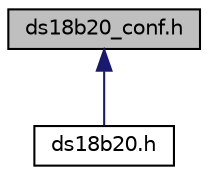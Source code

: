 digraph "ds18b20_conf.h"
{
  edge [fontname="Helvetica",fontsize="10",labelfontname="Helvetica",labelfontsize="10"];
  node [fontname="Helvetica",fontsize="10",shape=record];
  Node1 [label="ds18b20_conf.h",height=0.2,width=0.4,color="black", fillcolor="grey75", style="filled", fontcolor="black"];
  Node1 -> Node2 [dir="back",color="midnightblue",fontsize="10",style="solid",fontname="Helvetica"];
  Node2 [label="ds18b20.h",height=0.2,width=0.4,color="black", fillcolor="white", style="filled",URL="$ds18b20_8h.html",tooltip="Главный заголовочный файл библиотеки. "];
}
